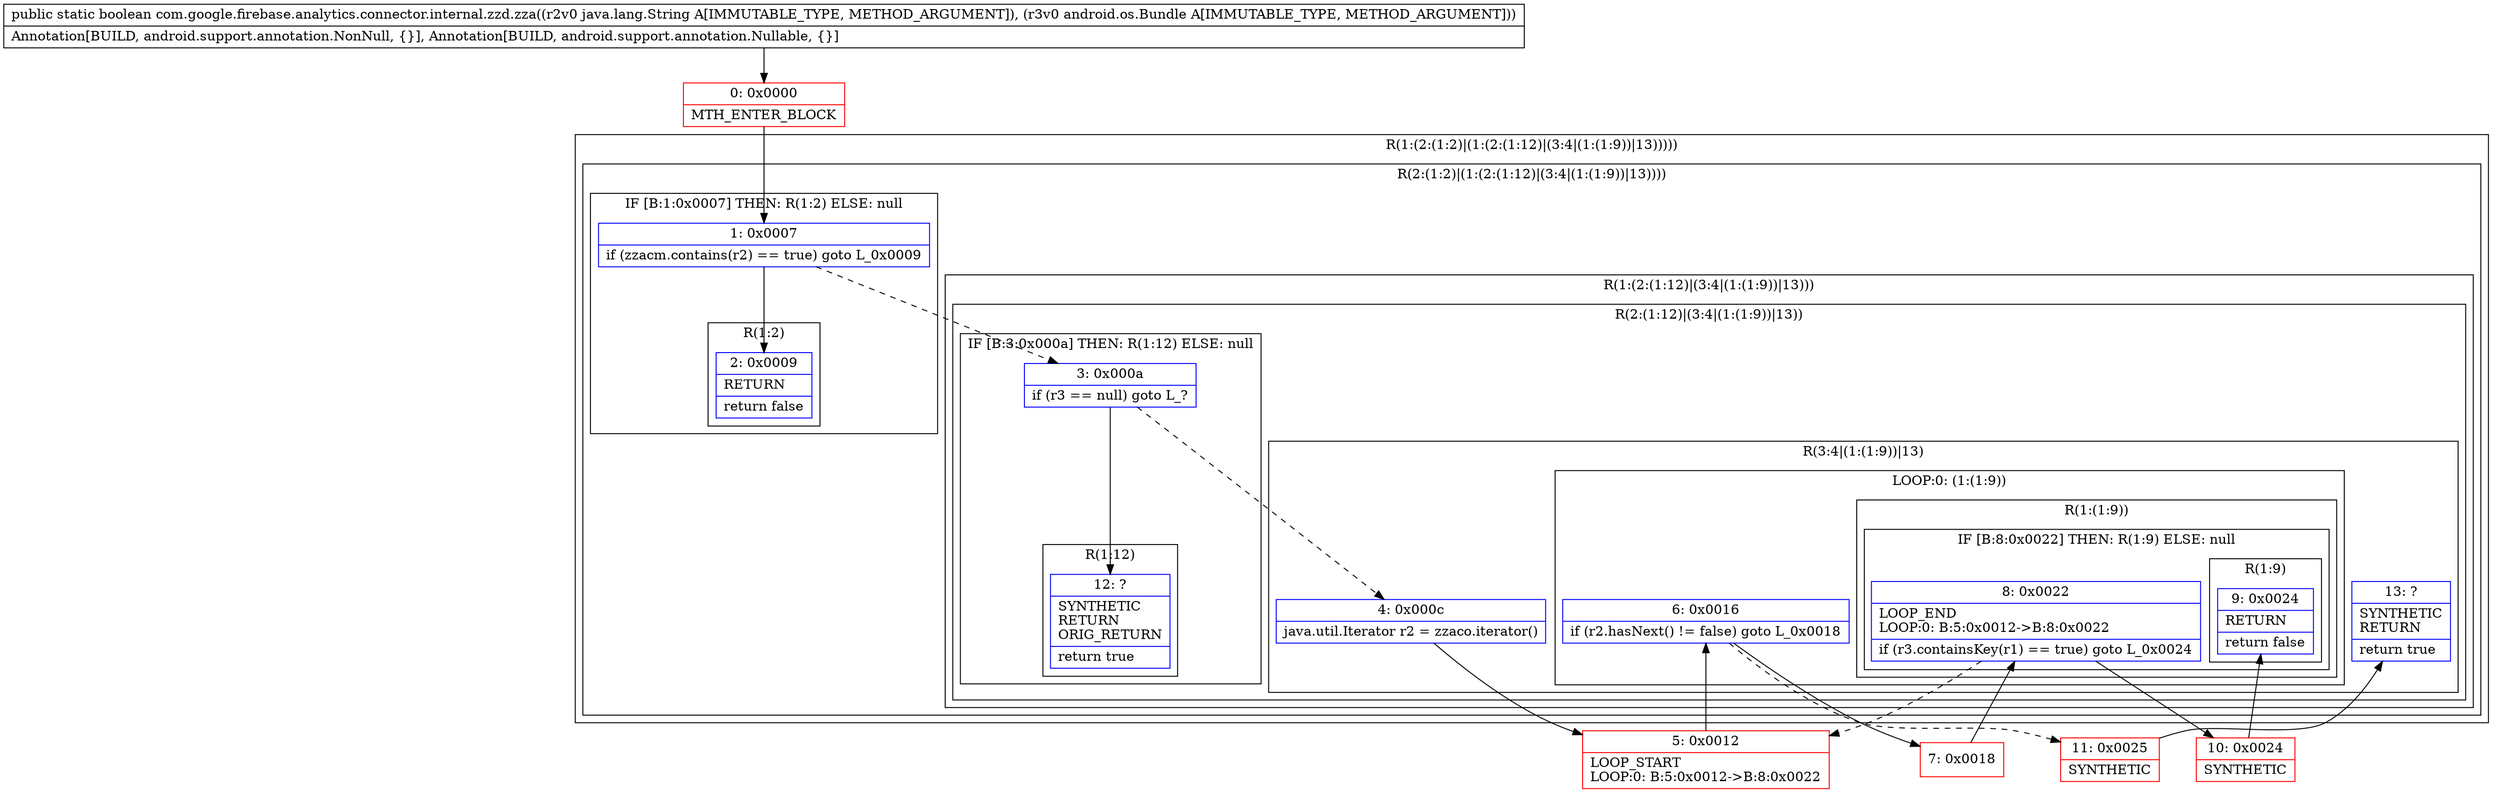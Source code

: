 digraph "CFG forcom.google.firebase.analytics.connector.internal.zzd.zza(Ljava\/lang\/String;Landroid\/os\/Bundle;)Z" {
subgraph cluster_Region_1265187345 {
label = "R(1:(2:(1:2)|(1:(2:(1:12)|(3:4|(1:(1:9))|13)))))";
node [shape=record,color=blue];
subgraph cluster_Region_402685881 {
label = "R(2:(1:2)|(1:(2:(1:12)|(3:4|(1:(1:9))|13))))";
node [shape=record,color=blue];
subgraph cluster_IfRegion_1545639761 {
label = "IF [B:1:0x0007] THEN: R(1:2) ELSE: null";
node [shape=record,color=blue];
Node_1 [shape=record,label="{1\:\ 0x0007|if (zzacm.contains(r2) == true) goto L_0x0009\l}"];
subgraph cluster_Region_909725605 {
label = "R(1:2)";
node [shape=record,color=blue];
Node_2 [shape=record,label="{2\:\ 0x0009|RETURN\l|return false\l}"];
}
}
subgraph cluster_Region_872563393 {
label = "R(1:(2:(1:12)|(3:4|(1:(1:9))|13)))";
node [shape=record,color=blue];
subgraph cluster_Region_795090511 {
label = "R(2:(1:12)|(3:4|(1:(1:9))|13))";
node [shape=record,color=blue];
subgraph cluster_IfRegion_2007408365 {
label = "IF [B:3:0x000a] THEN: R(1:12) ELSE: null";
node [shape=record,color=blue];
Node_3 [shape=record,label="{3\:\ 0x000a|if (r3 == null) goto L_?\l}"];
subgraph cluster_Region_186561499 {
label = "R(1:12)";
node [shape=record,color=blue];
Node_12 [shape=record,label="{12\:\ ?|SYNTHETIC\lRETURN\lORIG_RETURN\l|return true\l}"];
}
}
subgraph cluster_Region_766311475 {
label = "R(3:4|(1:(1:9))|13)";
node [shape=record,color=blue];
Node_4 [shape=record,label="{4\:\ 0x000c|java.util.Iterator r2 = zzaco.iterator()\l}"];
subgraph cluster_LoopRegion_573901231 {
label = "LOOP:0: (1:(1:9))";
node [shape=record,color=blue];
Node_6 [shape=record,label="{6\:\ 0x0016|if (r2.hasNext() != false) goto L_0x0018\l}"];
subgraph cluster_Region_1629989618 {
label = "R(1:(1:9))";
node [shape=record,color=blue];
subgraph cluster_IfRegion_534334822 {
label = "IF [B:8:0x0022] THEN: R(1:9) ELSE: null";
node [shape=record,color=blue];
Node_8 [shape=record,label="{8\:\ 0x0022|LOOP_END\lLOOP:0: B:5:0x0012\-\>B:8:0x0022\l|if (r3.containsKey(r1) == true) goto L_0x0024\l}"];
subgraph cluster_Region_1440638922 {
label = "R(1:9)";
node [shape=record,color=blue];
Node_9 [shape=record,label="{9\:\ 0x0024|RETURN\l|return false\l}"];
}
}
}
}
Node_13 [shape=record,label="{13\:\ ?|SYNTHETIC\lRETURN\l|return true\l}"];
}
}
}
}
}
Node_0 [shape=record,color=red,label="{0\:\ 0x0000|MTH_ENTER_BLOCK\l}"];
Node_5 [shape=record,color=red,label="{5\:\ 0x0012|LOOP_START\lLOOP:0: B:5:0x0012\-\>B:8:0x0022\l}"];
Node_7 [shape=record,color=red,label="{7\:\ 0x0018}"];
Node_10 [shape=record,color=red,label="{10\:\ 0x0024|SYNTHETIC\l}"];
Node_11 [shape=record,color=red,label="{11\:\ 0x0025|SYNTHETIC\l}"];
MethodNode[shape=record,label="{public static boolean com.google.firebase.analytics.connector.internal.zzd.zza((r2v0 java.lang.String A[IMMUTABLE_TYPE, METHOD_ARGUMENT]), (r3v0 android.os.Bundle A[IMMUTABLE_TYPE, METHOD_ARGUMENT]))  | Annotation[BUILD, android.support.annotation.NonNull, \{\}], Annotation[BUILD, android.support.annotation.Nullable, \{\}]\l}"];
MethodNode -> Node_0;
Node_1 -> Node_2;
Node_1 -> Node_3[style=dashed];
Node_3 -> Node_4[style=dashed];
Node_3 -> Node_12;
Node_4 -> Node_5;
Node_6 -> Node_7;
Node_6 -> Node_11[style=dashed];
Node_8 -> Node_5[style=dashed];
Node_8 -> Node_10;
Node_0 -> Node_1;
Node_5 -> Node_6;
Node_7 -> Node_8;
Node_10 -> Node_9;
Node_11 -> Node_13;
}

